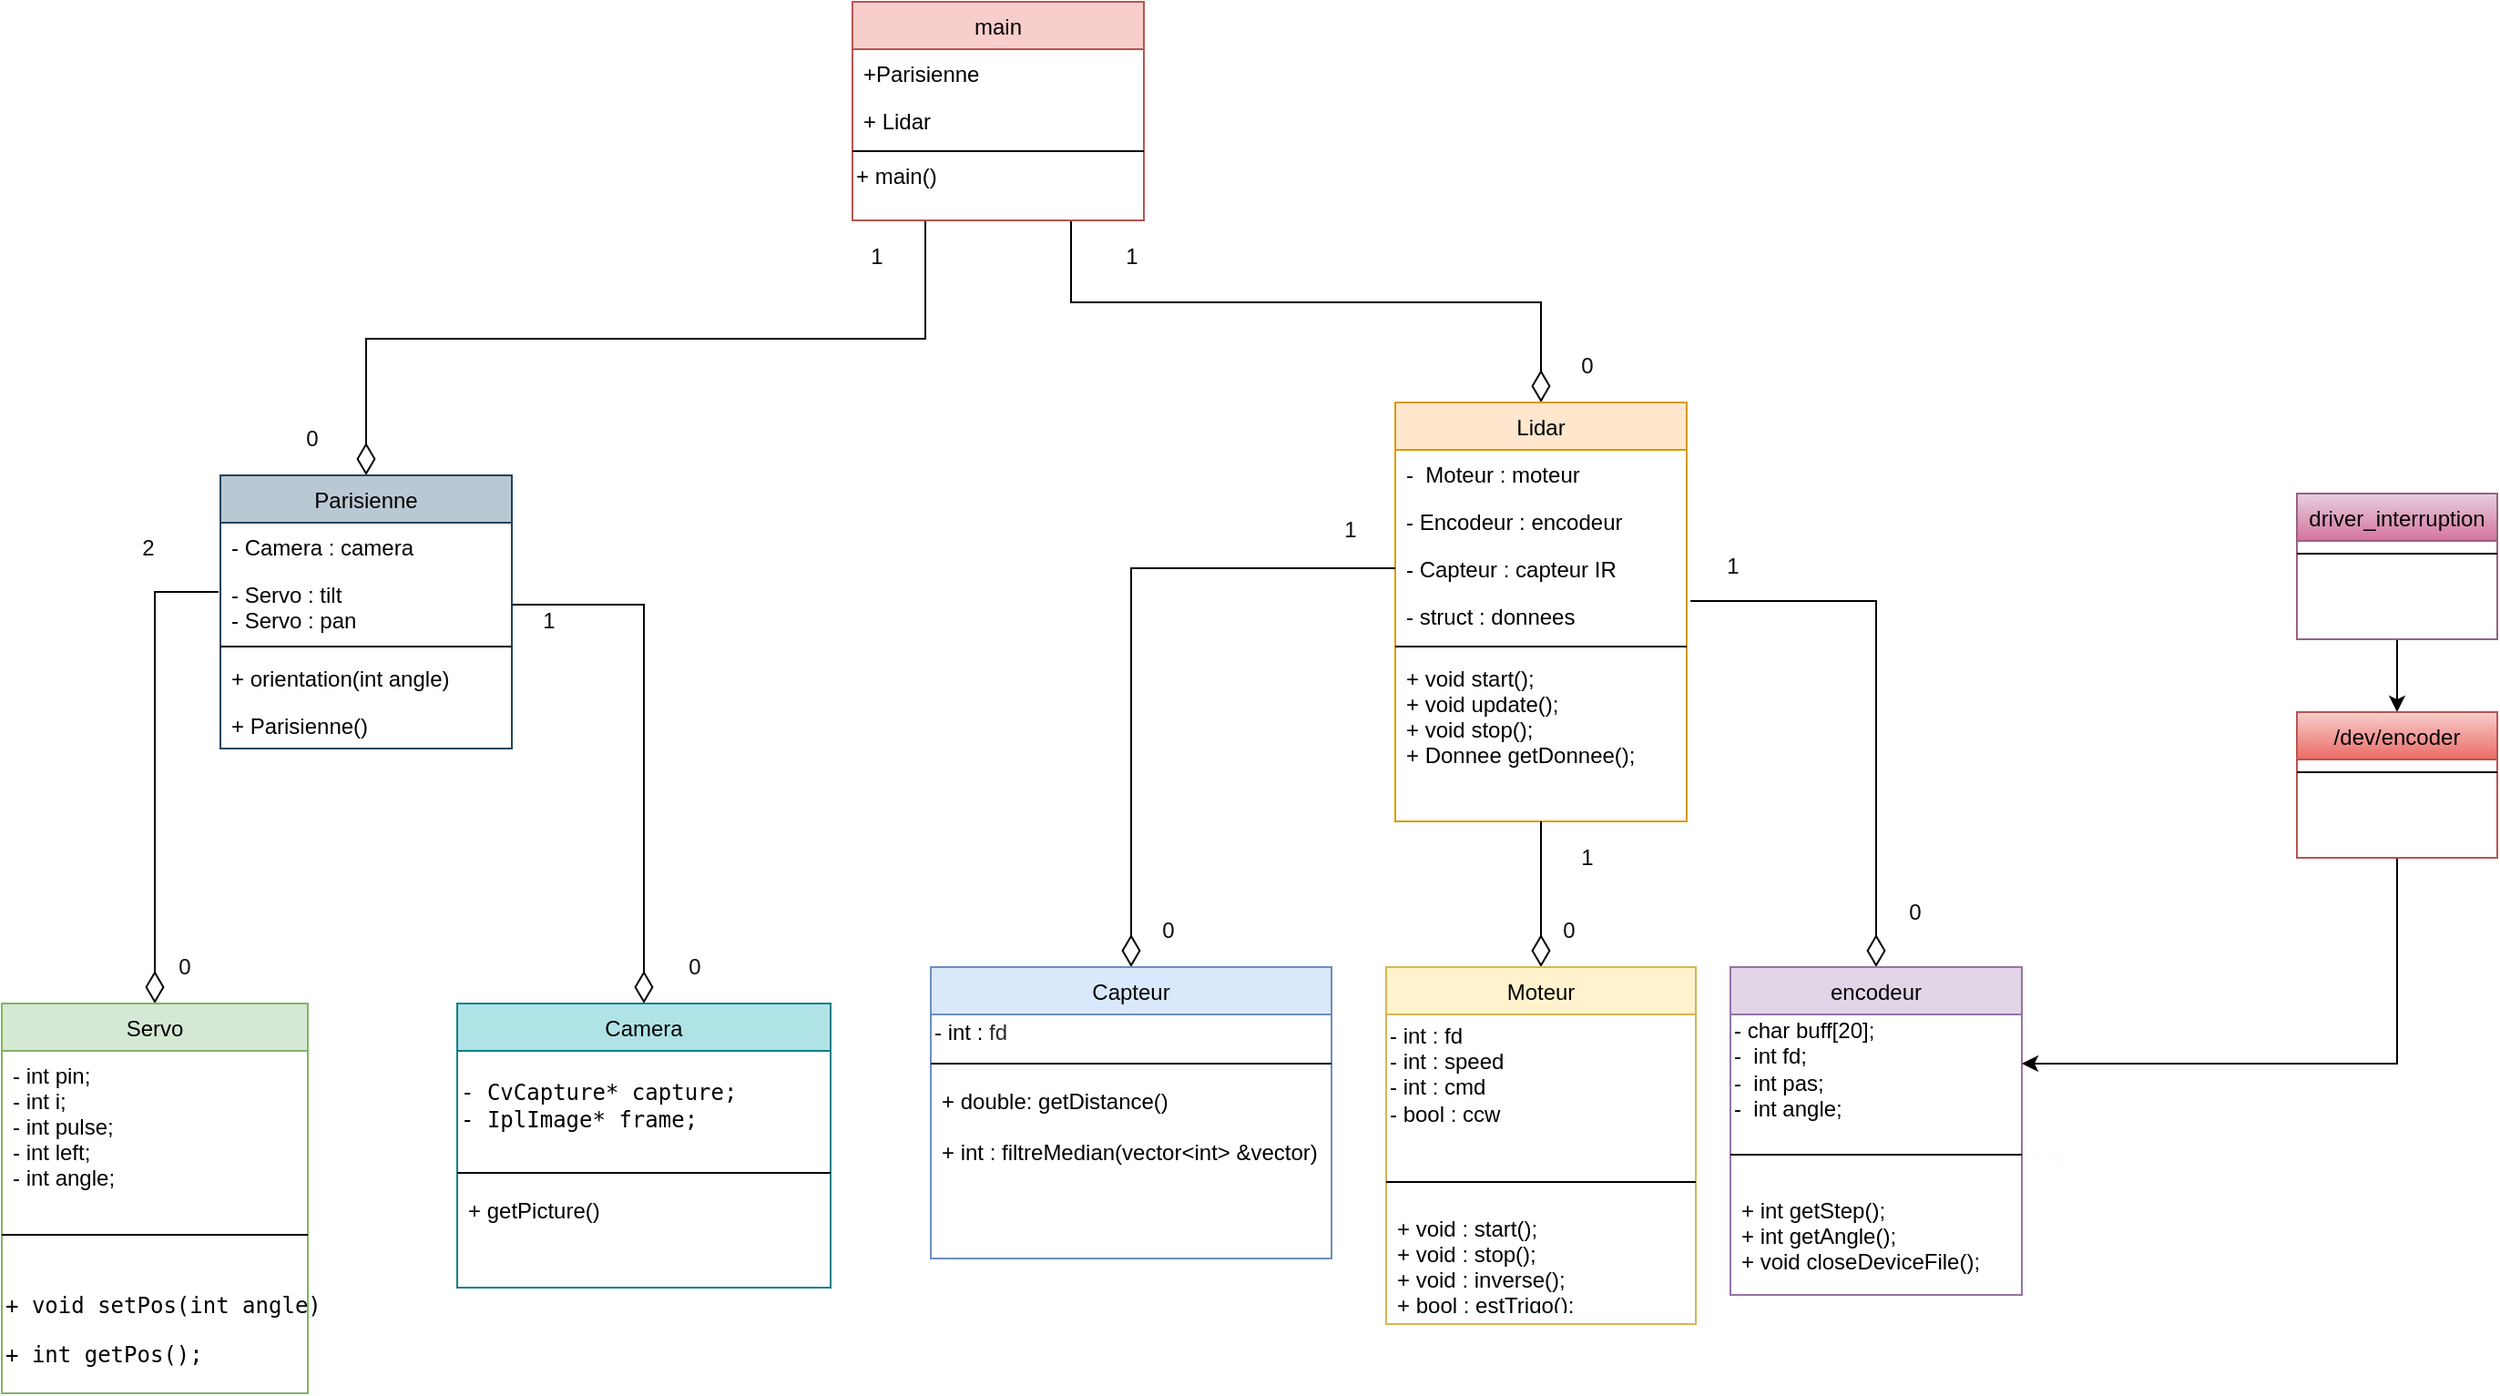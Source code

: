 <mxfile version="14.2.7" type="google"><diagram id="C5RBs43oDa-KdzZeNtuy" name="Page-1"><mxGraphModel dx="1848" dy="1698" grid="1" gridSize="10" guides="1" tooltips="1" connect="1" arrows="1" fold="1" page="1" pageScale="1" pageWidth="827" pageHeight="1169" math="0" shadow="0"><root><mxCell id="WIyWlLk6GJQsqaUBKTNV-0"/><mxCell id="WIyWlLk6GJQsqaUBKTNV-1" parent="WIyWlLk6GJQsqaUBKTNV-0"/><mxCell id="2_xOTHxYHe3HzkXAemIh-42" style="edgeStyle=orthogonalEdgeStyle;rounded=0;orthogonalLoop=1;jettySize=auto;html=1;exitX=0.5;exitY=0;exitDx=0;exitDy=0;entryX=0.75;entryY=1;entryDx=0;entryDy=0;startArrow=diamondThin;startFill=0;startSize=15;endArrow=none;endFill=0;fontColor=#0D0D0D;" edge="1" parent="WIyWlLk6GJQsqaUBKTNV-1" source="zkfFHV4jXpPFQw0GAbJ--0" target="zkfFHV4jXpPFQw0GAbJ--17"><mxGeometry relative="1" as="geometry"/></mxCell><mxCell id="zkfFHV4jXpPFQw0GAbJ--0" value="Lidar" style="swimlane;fontStyle=0;align=center;verticalAlign=top;childLayout=stackLayout;horizontal=1;startSize=26;horizontalStack=0;resizeParent=1;resizeLast=0;collapsible=1;marginBottom=0;rounded=0;shadow=0;strokeWidth=1;fillColor=#ffe6cc;strokeColor=#d79b00;" parent="WIyWlLk6GJQsqaUBKTNV-1" vertex="1"><mxGeometry x="215" y="-10" width="160" height="230" as="geometry"><mxRectangle x="230" y="140" width="160" height="26" as="alternateBounds"/></mxGeometry></mxCell><mxCell id="zkfFHV4jXpPFQw0GAbJ--1" value="-  Moteur : moteur" style="text;align=left;verticalAlign=top;spacingLeft=4;spacingRight=4;overflow=hidden;rotatable=0;points=[[0,0.5],[1,0.5]];portConstraint=eastwest;" parent="zkfFHV4jXpPFQw0GAbJ--0" vertex="1"><mxGeometry y="26" width="160" height="26" as="geometry"/></mxCell><mxCell id="zkfFHV4jXpPFQw0GAbJ--2" value="- Encodeur : encodeur" style="text;align=left;verticalAlign=top;spacingLeft=4;spacingRight=4;overflow=hidden;rotatable=0;points=[[0,0.5],[1,0.5]];portConstraint=eastwest;rounded=0;shadow=0;html=0;" parent="zkfFHV4jXpPFQw0GAbJ--0" vertex="1"><mxGeometry y="52" width="160" height="26" as="geometry"/></mxCell><mxCell id="zkfFHV4jXpPFQw0GAbJ--3" value="- Capteur : capteur IR" style="text;align=left;verticalAlign=top;spacingLeft=4;spacingRight=4;overflow=hidden;rotatable=0;points=[[0,0.5],[1,0.5]];portConstraint=eastwest;rounded=0;shadow=0;html=0;" parent="zkfFHV4jXpPFQw0GAbJ--0" vertex="1"><mxGeometry y="78" width="160" height="26" as="geometry"/></mxCell><mxCell id="2_xOTHxYHe3HzkXAemIh-11" value="- struct : donnees" style="text;align=left;verticalAlign=top;spacingLeft=4;spacingRight=4;overflow=hidden;rotatable=0;points=[[0,0.5],[1,0.5]];portConstraint=eastwest;rounded=0;shadow=0;html=0;" vertex="1" parent="zkfFHV4jXpPFQw0GAbJ--0"><mxGeometry y="104" width="160" height="26" as="geometry"/></mxCell><mxCell id="zkfFHV4jXpPFQw0GAbJ--4" value="" style="line;html=1;strokeWidth=1;align=left;verticalAlign=middle;spacingTop=-1;spacingLeft=3;spacingRight=3;rotatable=0;labelPosition=right;points=[];portConstraint=eastwest;" parent="zkfFHV4jXpPFQw0GAbJ--0" vertex="1"><mxGeometry y="130" width="160" height="8" as="geometry"/></mxCell><mxCell id="zkfFHV4jXpPFQw0GAbJ--5" value="+ void start();&#9;&#10;+ void update(); &#10;+ void stop();&#10;+ Donnee getDonnee();" style="text;align=left;verticalAlign=top;spacingLeft=4;spacingRight=4;overflow=hidden;rotatable=0;points=[[0,0.5],[1,0.5]];portConstraint=eastwest;" parent="zkfFHV4jXpPFQw0GAbJ--0" vertex="1"><mxGeometry y="138" width="160" height="72" as="geometry"/></mxCell><mxCell id="2_xOTHxYHe3HzkXAemIh-41" style="edgeStyle=orthogonalEdgeStyle;rounded=0;orthogonalLoop=1;jettySize=auto;html=1;exitX=0.5;exitY=0;exitDx=0;exitDy=0;entryX=0.25;entryY=1;entryDx=0;entryDy=0;startArrow=diamondThin;startFill=0;startSize=15;endArrow=none;endFill=0;fontColor=#0D0D0D;" edge="1" parent="WIyWlLk6GJQsqaUBKTNV-1" source="zkfFHV4jXpPFQw0GAbJ--6" target="zkfFHV4jXpPFQw0GAbJ--17"><mxGeometry relative="1" as="geometry"/></mxCell><mxCell id="zkfFHV4jXpPFQw0GAbJ--6" value="Parisienne" style="swimlane;fontStyle=0;align=center;verticalAlign=top;childLayout=stackLayout;horizontal=1;startSize=26;horizontalStack=0;resizeParent=1;resizeLast=0;collapsible=1;marginBottom=0;rounded=0;shadow=0;strokeWidth=1;fillColor=#bac8d3;strokeColor=#23445d;" parent="WIyWlLk6GJQsqaUBKTNV-1" vertex="1"><mxGeometry x="-430" y="30" width="160" height="150" as="geometry"><mxRectangle x="130" y="380" width="160" height="26" as="alternateBounds"/></mxGeometry></mxCell><mxCell id="zkfFHV4jXpPFQw0GAbJ--7" value="- Camera : camera" style="text;align=left;verticalAlign=top;spacingLeft=4;spacingRight=4;overflow=hidden;rotatable=0;points=[[0,0.5],[1,0.5]];portConstraint=eastwest;" parent="zkfFHV4jXpPFQw0GAbJ--6" vertex="1"><mxGeometry y="26" width="160" height="26" as="geometry"/></mxCell><mxCell id="zkfFHV4jXpPFQw0GAbJ--8" value="- Servo : tilt&#10;- Servo : pan" style="text;align=left;verticalAlign=top;spacingLeft=4;spacingRight=4;overflow=hidden;rotatable=0;points=[[0,0.5],[1,0.5]];portConstraint=eastwest;rounded=0;shadow=0;html=0;" parent="zkfFHV4jXpPFQw0GAbJ--6" vertex="1"><mxGeometry y="52" width="160" height="38" as="geometry"/></mxCell><mxCell id="zkfFHV4jXpPFQw0GAbJ--9" value="" style="line;html=1;strokeWidth=1;align=left;verticalAlign=middle;spacingTop=-1;spacingLeft=3;spacingRight=3;rotatable=0;labelPosition=right;points=[];portConstraint=eastwest;" parent="zkfFHV4jXpPFQw0GAbJ--6" vertex="1"><mxGeometry y="90" width="160" height="8" as="geometry"/></mxCell><mxCell id="zkfFHV4jXpPFQw0GAbJ--10" value="+ orientation(int angle)&#10;" style="text;align=left;verticalAlign=top;spacingLeft=4;spacingRight=4;overflow=hidden;rotatable=0;points=[[0,0.5],[1,0.5]];portConstraint=eastwest;fontStyle=0" parent="zkfFHV4jXpPFQw0GAbJ--6" vertex="1"><mxGeometry y="98" width="160" height="26" as="geometry"/></mxCell><mxCell id="J2wNKu_QtyxPwZRyOmtp-1" value="+ Parisienne()&#10;" style="text;align=left;verticalAlign=top;spacingLeft=4;spacingRight=4;overflow=hidden;rotatable=0;points=[[0,0.5],[1,0.5]];portConstraint=eastwest;fontStyle=0" parent="zkfFHV4jXpPFQw0GAbJ--6" vertex="1"><mxGeometry y="124" width="160" height="26" as="geometry"/></mxCell><mxCell id="zkfFHV4jXpPFQw0GAbJ--17" value="main" style="swimlane;fontStyle=0;align=center;verticalAlign=top;childLayout=stackLayout;horizontal=1;startSize=26;horizontalStack=0;resizeParent=1;resizeLast=0;collapsible=1;marginBottom=0;rounded=0;shadow=0;strokeWidth=1;fillColor=#f8cecc;strokeColor=#b85450;" parent="WIyWlLk6GJQsqaUBKTNV-1" vertex="1"><mxGeometry x="-83" y="-230" width="160" height="120" as="geometry"><mxRectangle x="550" y="140" width="160" height="26" as="alternateBounds"/></mxGeometry></mxCell><mxCell id="zkfFHV4jXpPFQw0GAbJ--18" value="+Parisienne" style="text;align=left;verticalAlign=top;spacingLeft=4;spacingRight=4;overflow=hidden;rotatable=0;points=[[0,0.5],[1,0.5]];portConstraint=eastwest;" parent="zkfFHV4jXpPFQw0GAbJ--17" vertex="1"><mxGeometry y="26" width="160" height="26" as="geometry"/></mxCell><mxCell id="zkfFHV4jXpPFQw0GAbJ--19" value="+ Lidar" style="text;align=left;verticalAlign=top;spacingLeft=4;spacingRight=4;overflow=hidden;rotatable=0;points=[[0,0.5],[1,0.5]];portConstraint=eastwest;rounded=0;shadow=0;html=0;" parent="zkfFHV4jXpPFQw0GAbJ--17" vertex="1"><mxGeometry y="52" width="160" height="26" as="geometry"/></mxCell><mxCell id="zkfFHV4jXpPFQw0GAbJ--23" value="" style="line;html=1;strokeWidth=1;align=left;verticalAlign=middle;spacingTop=-1;spacingLeft=3;spacingRight=3;rotatable=0;labelPosition=right;points=[];portConstraint=eastwest;" parent="zkfFHV4jXpPFQw0GAbJ--17" vertex="1"><mxGeometry y="78" width="160" height="8" as="geometry"/></mxCell><mxCell id="J2wNKu_QtyxPwZRyOmtp-0" value="+ main()" style="text;html=1;align=left;verticalAlign=middle;resizable=0;points=[];autosize=1;" parent="zkfFHV4jXpPFQw0GAbJ--17" vertex="1"><mxGeometry y="86" width="160" height="20" as="geometry"/></mxCell><mxCell id="2_xOTHxYHe3HzkXAemIh-36" style="edgeStyle=orthogonalEdgeStyle;rounded=0;orthogonalLoop=1;jettySize=auto;html=1;exitX=0.5;exitY=0;exitDx=0;exitDy=0;entryX=0.5;entryY=1;entryDx=0;entryDy=0;startArrow=diamondThin;startFill=0;startSize=15;endArrow=none;endFill=0;fontColor=#0D0D0D;" edge="1" parent="WIyWlLk6GJQsqaUBKTNV-1" source="J2wNKu_QtyxPwZRyOmtp-2" target="zkfFHV4jXpPFQw0GAbJ--0"><mxGeometry relative="1" as="geometry"/></mxCell><mxCell id="J2wNKu_QtyxPwZRyOmtp-2" value="Moteur" style="swimlane;fontStyle=0;align=center;verticalAlign=top;childLayout=stackLayout;horizontal=1;startSize=26;horizontalStack=0;resizeParent=1;resizeLast=0;collapsible=1;marginBottom=0;rounded=0;shadow=0;strokeWidth=1;fillColor=#fff2cc;strokeColor=#d6b656;" parent="WIyWlLk6GJQsqaUBKTNV-1" vertex="1"><mxGeometry x="210" y="300" width="170" height="196" as="geometry"><mxRectangle x="230" y="140" width="160" height="26" as="alternateBounds"/></mxGeometry></mxCell><mxCell id="2_xOTHxYHe3HzkXAemIh-6" value="&lt;div style=&quot;&quot;&gt;&lt;span&gt;- int : fd&lt;/span&gt;&lt;/div&gt;&lt;div style=&quot;&quot;&gt;&lt;span&gt;- int : speed&lt;/span&gt;&lt;/div&gt;&lt;div style=&quot;&quot;&gt;&lt;span&gt;- int : cmd&lt;/span&gt;&lt;/div&gt;&lt;div style=&quot;&quot;&gt;&lt;span&gt;- bool : ccw&lt;/span&gt;&lt;/div&gt;&lt;div style=&quot;&quot;&gt;&lt;br&gt;&lt;/div&gt;" style="text;html=1;align=left;verticalAlign=middle;resizable=0;points=[];autosize=1;" vertex="1" parent="J2wNKu_QtyxPwZRyOmtp-2"><mxGeometry y="26" width="170" height="80" as="geometry"/></mxCell><mxCell id="J2wNKu_QtyxPwZRyOmtp-6" value="" style="line;html=1;strokeWidth=1;align=left;verticalAlign=middle;spacingTop=-1;spacingLeft=3;spacingRight=3;rotatable=0;labelPosition=right;points=[];portConstraint=eastwest;" parent="J2wNKu_QtyxPwZRyOmtp-2" vertex="1"><mxGeometry y="106" width="170" height="24" as="geometry"/></mxCell><mxCell id="J2wNKu_QtyxPwZRyOmtp-7" value="+ void : start(); &#10;+ void : stop(); &#10;+ void : inverse(); &#10;+ bool : estTrigo();" style="text;align=left;verticalAlign=top;spacingLeft=4;spacingRight=4;overflow=hidden;rotatable=0;points=[[0,0.5],[1,0.5]];portConstraint=eastwest;" parent="J2wNKu_QtyxPwZRyOmtp-2" vertex="1"><mxGeometry y="130" width="170" height="56" as="geometry"/></mxCell><mxCell id="2_xOTHxYHe3HzkXAemIh-37" style="edgeStyle=orthogonalEdgeStyle;rounded=0;orthogonalLoop=1;jettySize=auto;html=1;exitX=0.5;exitY=0;exitDx=0;exitDy=0;entryX=0;entryY=0.5;entryDx=0;entryDy=0;startArrow=diamondThin;startFill=0;startSize=15;endArrow=none;endFill=0;fontColor=#0D0D0D;" edge="1" parent="WIyWlLk6GJQsqaUBKTNV-1" source="J2wNKu_QtyxPwZRyOmtp-8" target="zkfFHV4jXpPFQw0GAbJ--3"><mxGeometry relative="1" as="geometry"/></mxCell><mxCell id="J2wNKu_QtyxPwZRyOmtp-8" value="Capteur" style="swimlane;fontStyle=0;align=center;verticalAlign=top;childLayout=stackLayout;horizontal=1;startSize=26;horizontalStack=0;resizeParent=1;resizeLast=0;collapsible=1;marginBottom=0;rounded=0;shadow=0;strokeWidth=1;fillColor=#dae8fc;strokeColor=#6c8ebf;" parent="WIyWlLk6GJQsqaUBKTNV-1" vertex="1"><mxGeometry x="-40" y="300" width="220" height="160" as="geometry"><mxRectangle x="230" y="140" width="160" height="26" as="alternateBounds"/></mxGeometry></mxCell><mxCell id="2_xOTHxYHe3HzkXAemIh-1" value="&lt;span class=&quot;pl-k&quot; style=&quot;box-sizing: border-box ; font-family: , &amp;#34;consolas&amp;#34; , &amp;#34;liberation mono&amp;#34; , &amp;#34;menlo&amp;#34; , monospace ; background-color: rgb(255 , 255 , 255)&quot;&gt;- int :&lt;/span&gt;&lt;span style=&quot;color: rgb(36 , 41 , 46) ; font-family: , &amp;#34;consolas&amp;#34; , &amp;#34;liberation mono&amp;#34; , &amp;#34;menlo&amp;#34; , monospace ; background-color: rgb(255 , 255 , 255)&quot;&gt;&amp;nbsp;fd&lt;/span&gt;" style="text;html=1;align=left;verticalAlign=middle;resizable=0;points=[];autosize=1;" vertex="1" parent="J2wNKu_QtyxPwZRyOmtp-8"><mxGeometry y="26" width="220" height="20" as="geometry"/></mxCell><mxCell id="J2wNKu_QtyxPwZRyOmtp-9" value="" style="line;html=1;strokeWidth=1;align=left;verticalAlign=middle;spacingTop=-1;spacingLeft=3;spacingRight=3;rotatable=0;labelPosition=right;points=[];portConstraint=eastwest;" parent="J2wNKu_QtyxPwZRyOmtp-8" vertex="1"><mxGeometry y="46" width="220" height="14" as="geometry"/></mxCell><mxCell id="J2wNKu_QtyxPwZRyOmtp-10" value="+ double: getDistance()&#10;&#10;+ int : filtreMedian(vector&lt;int&gt; &amp;vector)" style="text;align=left;verticalAlign=top;spacingLeft=4;spacingRight=4;overflow=hidden;rotatable=0;points=[[0,0.5],[1,0.5]];portConstraint=eastwest;" parent="J2wNKu_QtyxPwZRyOmtp-8" vertex="1"><mxGeometry y="60" width="220" height="70" as="geometry"/></mxCell><mxCell id="2_xOTHxYHe3HzkXAemIh-18" style="edgeStyle=orthogonalEdgeStyle;rounded=0;orthogonalLoop=1;jettySize=auto;html=1;exitX=0.5;exitY=0;exitDx=0;exitDy=0;entryX=1.013;entryY=0.192;entryDx=0;entryDy=0;entryPerimeter=0;fontColor=#FFFCFE;endArrow=none;endFill=0;startArrow=diamondThin;startFill=0;startSize=15;" edge="1" parent="WIyWlLk6GJQsqaUBKTNV-1" source="J2wNKu_QtyxPwZRyOmtp-11" target="2_xOTHxYHe3HzkXAemIh-11"><mxGeometry relative="1" as="geometry"/></mxCell><mxCell id="J2wNKu_QtyxPwZRyOmtp-11" value="encodeur" style="swimlane;fontStyle=0;align=center;verticalAlign=top;childLayout=stackLayout;horizontal=1;startSize=26;horizontalStack=0;resizeParent=1;resizeLast=0;collapsible=1;marginBottom=0;rounded=0;shadow=0;strokeWidth=1;fillColor=#e1d5e7;strokeColor=#9673a6;" parent="WIyWlLk6GJQsqaUBKTNV-1" vertex="1"><mxGeometry x="399" y="300" width="160" height="180" as="geometry"><mxRectangle x="230" y="140" width="160" height="26" as="alternateBounds"/></mxGeometry></mxCell><mxCell id="2_xOTHxYHe3HzkXAemIh-9" value="&lt;span&gt;- char buff[20];&lt;br&gt;&lt;/span&gt;&lt;span&gt;-&amp;nbsp; int fd;&lt;br&gt;&lt;/span&gt;&lt;span&gt;-&amp;nbsp; int pas;&lt;br&gt;&lt;/span&gt;&lt;span&gt;-&amp;nbsp; int angle;&lt;/span&gt;&lt;span&gt;&lt;br&gt;&lt;/span&gt;" style="text;html=1;align=left;verticalAlign=middle;resizable=0;points=[];autosize=1;" vertex="1" parent="J2wNKu_QtyxPwZRyOmtp-11"><mxGeometry y="26" width="160" height="60" as="geometry"/></mxCell><mxCell id="J2wNKu_QtyxPwZRyOmtp-12" value="ysg&lt;br&gt;" style="line;html=1;strokeWidth=1;align=left;verticalAlign=middle;spacingTop=-1;spacingLeft=3;spacingRight=3;rotatable=0;labelPosition=right;points=[];portConstraint=eastwest;fontColor=#FFFCFE;" parent="J2wNKu_QtyxPwZRyOmtp-11" vertex="1"><mxGeometry y="86" width="160" height="34" as="geometry"/></mxCell><mxCell id="J2wNKu_QtyxPwZRyOmtp-13" value="+ int getStep();&#10;+ int getAngle();&#10;+ void closeDeviceFile();" style="text;align=left;verticalAlign=top;spacingLeft=4;spacingRight=4;overflow=hidden;rotatable=0;points=[[0,0.5],[1,0.5]];portConstraint=eastwest;" parent="J2wNKu_QtyxPwZRyOmtp-11" vertex="1"><mxGeometry y="120" width="160" height="50" as="geometry"/></mxCell><mxCell id="2_xOTHxYHe3HzkXAemIh-38" style="edgeStyle=orthogonalEdgeStyle;rounded=0;orthogonalLoop=1;jettySize=auto;html=1;exitX=0.5;exitY=0;exitDx=0;exitDy=0;entryX=1;entryY=0.5;entryDx=0;entryDy=0;startArrow=diamondThin;startFill=0;startSize=15;endArrow=none;endFill=0;fontColor=#0D0D0D;" edge="1" parent="WIyWlLk6GJQsqaUBKTNV-1" source="J2wNKu_QtyxPwZRyOmtp-17" target="zkfFHV4jXpPFQw0GAbJ--8"><mxGeometry relative="1" as="geometry"/></mxCell><mxCell id="J2wNKu_QtyxPwZRyOmtp-17" value="Camera" style="swimlane;fontStyle=0;align=center;verticalAlign=top;childLayout=stackLayout;horizontal=1;startSize=26;horizontalStack=0;resizeParent=1;resizeLast=0;collapsible=1;marginBottom=0;rounded=0;shadow=0;strokeWidth=1;fillColor=#b0e3e6;strokeColor=#0e8088;" parent="WIyWlLk6GJQsqaUBKTNV-1" vertex="1"><mxGeometry x="-300" y="320" width="205" height="156" as="geometry"><mxRectangle x="230" y="140" width="160" height="26" as="alternateBounds"/></mxGeometry></mxCell><mxCell id="2_xOTHxYHe3HzkXAemIh-21" value="&lt;pre style=&quot;color: rgb(0 , 0 , 0) ; overflow-wrap: break-word&quot;&gt;- CvCapture* capture;&lt;br/&gt;- IplImage* frame;&lt;/pre&gt;" style="text;html=1;align=left;verticalAlign=middle;resizable=0;points=[];autosize=1;fontColor=#0D0D0D;" vertex="1" parent="J2wNKu_QtyxPwZRyOmtp-17"><mxGeometry y="26" width="205" height="60" as="geometry"/></mxCell><mxCell id="J2wNKu_QtyxPwZRyOmtp-18" value="" style="line;html=1;strokeWidth=1;align=left;verticalAlign=middle;spacingTop=-1;spacingLeft=3;spacingRight=3;rotatable=0;labelPosition=right;points=[];portConstraint=eastwest;" parent="J2wNKu_QtyxPwZRyOmtp-17" vertex="1"><mxGeometry y="86" width="205" height="14" as="geometry"/></mxCell><mxCell id="J2wNKu_QtyxPwZRyOmtp-19" value="+ getPicture()" style="text;align=left;verticalAlign=top;spacingLeft=4;spacingRight=4;overflow=hidden;rotatable=0;points=[[0,0.5],[1,0.5]];portConstraint=eastwest;" parent="J2wNKu_QtyxPwZRyOmtp-17" vertex="1"><mxGeometry y="100" width="205" height="56" as="geometry"/></mxCell><mxCell id="2_xOTHxYHe3HzkXAemIh-39" style="edgeStyle=orthogonalEdgeStyle;rounded=0;orthogonalLoop=1;jettySize=auto;html=1;exitX=0.5;exitY=0;exitDx=0;exitDy=0;entryX=-0.006;entryY=0.316;entryDx=0;entryDy=0;entryPerimeter=0;startArrow=diamondThin;startFill=0;startSize=15;endArrow=none;endFill=0;fontColor=#0D0D0D;" edge="1" parent="WIyWlLk6GJQsqaUBKTNV-1" source="J2wNKu_QtyxPwZRyOmtp-23" target="zkfFHV4jXpPFQw0GAbJ--8"><mxGeometry relative="1" as="geometry"/></mxCell><mxCell id="J2wNKu_QtyxPwZRyOmtp-23" value="Servo" style="swimlane;fontStyle=0;align=center;verticalAlign=top;childLayout=stackLayout;horizontal=1;startSize=26;horizontalStack=0;resizeParent=1;resizeLast=0;collapsible=1;marginBottom=0;rounded=0;shadow=0;strokeWidth=1;fillColor=#d5e8d4;strokeColor=#82b366;" parent="WIyWlLk6GJQsqaUBKTNV-1" vertex="1"><mxGeometry x="-550" y="320" width="168" height="214" as="geometry"><mxRectangle x="230" y="140" width="160" height="26" as="alternateBounds"/></mxGeometry></mxCell><mxCell id="J2wNKu_QtyxPwZRyOmtp-25" value="- int pin;&#10;- int i;&#10;- int pulse;&#10;- int left;&#10;- int angle;" style="text;align=left;verticalAlign=top;spacingLeft=4;spacingRight=4;overflow=hidden;rotatable=0;points=[[0,0.5],[1,0.5]];portConstraint=eastwest;" parent="J2wNKu_QtyxPwZRyOmtp-23" vertex="1"><mxGeometry y="26" width="168" height="84" as="geometry"/></mxCell><mxCell id="J2wNKu_QtyxPwZRyOmtp-24" value="g" style="line;html=1;strokeWidth=1;align=left;verticalAlign=middle;spacingTop=-1;spacingLeft=3;spacingRight=3;rotatable=0;labelPosition=right;points=[];portConstraint=eastwest;fontColor=#FFFFFF;" parent="J2wNKu_QtyxPwZRyOmtp-23" vertex="1"><mxGeometry y="110" width="168" height="34" as="geometry"/></mxCell><mxCell id="2_xOTHxYHe3HzkXAemIh-22" value="&lt;pre style=&quot;color: rgb(0 , 0 , 0) ; overflow-wrap: break-word&quot;&gt;+ void setPos(int angle)&lt;/pre&gt;&lt;pre style=&quot;color: rgb(0 , 0 , 0) ; overflow-wrap: break-word&quot;&gt;+ int getPos();&lt;/pre&gt;" style="text;html=1;align=left;verticalAlign=middle;resizable=0;points=[];autosize=1;fontColor=#0D0D0D;" vertex="1" parent="J2wNKu_QtyxPwZRyOmtp-23"><mxGeometry y="144" width="168" height="70" as="geometry"/></mxCell><mxCell id="2_xOTHxYHe3HzkXAemIh-34" style="edgeStyle=orthogonalEdgeStyle;rounded=0;orthogonalLoop=1;jettySize=auto;html=1;exitX=0.5;exitY=1;exitDx=0;exitDy=0;entryX=0.5;entryY=0;entryDx=0;entryDy=0;fontColor=#0D0D0D;" edge="1" parent="WIyWlLk6GJQsqaUBKTNV-1" source="2_xOTHxYHe3HzkXAemIh-27" target="2_xOTHxYHe3HzkXAemIh-31"><mxGeometry relative="1" as="geometry"/></mxCell><mxCell id="2_xOTHxYHe3HzkXAemIh-27" value="driver_interruption" style="swimlane;fontStyle=0;align=center;verticalAlign=top;childLayout=stackLayout;horizontal=1;startSize=26;horizontalStack=0;resizeParent=1;resizeLast=0;collapsible=1;marginBottom=0;rounded=0;shadow=0;strokeWidth=1;fillColor=#e6d0de;strokeColor=#996185;gradientColor=#d5739d;" vertex="1" parent="WIyWlLk6GJQsqaUBKTNV-1"><mxGeometry x="710" y="40" width="110" height="80" as="geometry"><mxRectangle x="230" y="140" width="160" height="26" as="alternateBounds"/></mxGeometry></mxCell><mxCell id="2_xOTHxYHe3HzkXAemIh-29" value="" style="line;html=1;strokeWidth=1;align=left;verticalAlign=middle;spacingTop=-1;spacingLeft=3;spacingRight=3;rotatable=0;labelPosition=right;points=[];portConstraint=eastwest;" vertex="1" parent="2_xOTHxYHe3HzkXAemIh-27"><mxGeometry y="26" width="110" height="14" as="geometry"/></mxCell><mxCell id="2_xOTHxYHe3HzkXAemIh-33" style="edgeStyle=orthogonalEdgeStyle;rounded=0;orthogonalLoop=1;jettySize=auto;html=1;exitX=0.5;exitY=1;exitDx=0;exitDy=0;entryX=1;entryY=0.45;entryDx=0;entryDy=0;entryPerimeter=0;fontColor=#0D0D0D;" edge="1" parent="WIyWlLk6GJQsqaUBKTNV-1" source="2_xOTHxYHe3HzkXAemIh-31" target="2_xOTHxYHe3HzkXAemIh-9"><mxGeometry relative="1" as="geometry"/></mxCell><mxCell id="2_xOTHxYHe3HzkXAemIh-31" value="/dev/encoder" style="swimlane;fontStyle=0;align=center;verticalAlign=top;childLayout=stackLayout;horizontal=1;startSize=26;horizontalStack=0;resizeParent=1;resizeLast=0;collapsible=1;marginBottom=0;rounded=0;shadow=0;strokeWidth=1;fillColor=#f8cecc;strokeColor=#b85450;gradientColor=#ea6b66;" vertex="1" parent="WIyWlLk6GJQsqaUBKTNV-1"><mxGeometry x="710" y="160" width="110" height="80" as="geometry"><mxRectangle x="230" y="140" width="160" height="26" as="alternateBounds"/></mxGeometry></mxCell><mxCell id="2_xOTHxYHe3HzkXAemIh-32" value="" style="line;html=1;strokeWidth=1;align=left;verticalAlign=middle;spacingTop=-1;spacingLeft=3;spacingRight=3;rotatable=0;labelPosition=right;points=[];portConstraint=eastwest;" vertex="1" parent="2_xOTHxYHe3HzkXAemIh-31"><mxGeometry y="26" width="110" height="14" as="geometry"/></mxCell><mxCell id="2_xOTHxYHe3HzkXAemIh-43" value="1" style="text;html=1;align=center;verticalAlign=middle;resizable=0;points=[];autosize=1;fontColor=#0D0D0D;" vertex="1" parent="WIyWlLk6GJQsqaUBKTNV-1"><mxGeometry x="60" y="-100" width="20" height="20" as="geometry"/></mxCell><mxCell id="2_xOTHxYHe3HzkXAemIh-44" value="0" style="text;html=1;align=center;verticalAlign=middle;resizable=0;points=[];autosize=1;fontColor=#0D0D0D;" vertex="1" parent="WIyWlLk6GJQsqaUBKTNV-1"><mxGeometry x="310" y="-40" width="20" height="20" as="geometry"/></mxCell><mxCell id="2_xOTHxYHe3HzkXAemIh-45" value="1" style="text;html=1;align=center;verticalAlign=middle;resizable=0;points=[];autosize=1;fontColor=#0D0D0D;" vertex="1" parent="WIyWlLk6GJQsqaUBKTNV-1"><mxGeometry x="-80" y="-100" width="20" height="20" as="geometry"/></mxCell><mxCell id="2_xOTHxYHe3HzkXAemIh-46" value="0" style="text;html=1;align=center;verticalAlign=middle;resizable=0;points=[];autosize=1;fontColor=#0D0D0D;" vertex="1" parent="WIyWlLk6GJQsqaUBKTNV-1"><mxGeometry x="-390" width="20" height="20" as="geometry"/></mxCell><mxCell id="2_xOTHxYHe3HzkXAemIh-47" value="0" style="text;html=1;align=center;verticalAlign=middle;resizable=0;points=[];autosize=1;fontColor=#0D0D0D;" vertex="1" parent="WIyWlLk6GJQsqaUBKTNV-1"><mxGeometry x="-180" y="290" width="20" height="20" as="geometry"/></mxCell><mxCell id="2_xOTHxYHe3HzkXAemIh-48" value="1" style="text;html=1;align=center;verticalAlign=middle;resizable=0;points=[];autosize=1;fontColor=#0D0D0D;" vertex="1" parent="WIyWlLk6GJQsqaUBKTNV-1"><mxGeometry x="-260" y="100" width="20" height="20" as="geometry"/></mxCell><mxCell id="2_xOTHxYHe3HzkXAemIh-49" value="2" style="text;html=1;align=center;verticalAlign=middle;resizable=0;points=[];autosize=1;fontColor=#0D0D0D;" vertex="1" parent="WIyWlLk6GJQsqaUBKTNV-1"><mxGeometry x="-480" y="60" width="20" height="20" as="geometry"/></mxCell><mxCell id="2_xOTHxYHe3HzkXAemIh-50" value="0" style="text;html=1;align=center;verticalAlign=middle;resizable=0;points=[];autosize=1;fontColor=#0D0D0D;" vertex="1" parent="WIyWlLk6GJQsqaUBKTNV-1"><mxGeometry x="-460" y="290" width="20" height="20" as="geometry"/></mxCell><mxCell id="2_xOTHxYHe3HzkXAemIh-51" value="0" style="text;html=1;align=center;verticalAlign=middle;resizable=0;points=[];autosize=1;fontColor=#0D0D0D;" vertex="1" parent="WIyWlLk6GJQsqaUBKTNV-1"><mxGeometry x="80" y="270" width="20" height="20" as="geometry"/></mxCell><mxCell id="2_xOTHxYHe3HzkXAemIh-52" value="0" style="text;html=1;align=center;verticalAlign=middle;resizable=0;points=[];autosize=1;fontColor=#0D0D0D;" vertex="1" parent="WIyWlLk6GJQsqaUBKTNV-1"><mxGeometry x="300" y="270" width="20" height="20" as="geometry"/></mxCell><mxCell id="2_xOTHxYHe3HzkXAemIh-53" value="0" style="text;html=1;align=center;verticalAlign=middle;resizable=0;points=[];autosize=1;fontColor=#0D0D0D;" vertex="1" parent="WIyWlLk6GJQsqaUBKTNV-1"><mxGeometry x="490" y="260" width="20" height="20" as="geometry"/></mxCell><mxCell id="2_xOTHxYHe3HzkXAemIh-54" value="1" style="text;html=1;align=center;verticalAlign=middle;resizable=0;points=[];autosize=1;fontColor=#0D0D0D;" vertex="1" parent="WIyWlLk6GJQsqaUBKTNV-1"><mxGeometry x="390" y="70" width="20" height="20" as="geometry"/></mxCell><mxCell id="2_xOTHxYHe3HzkXAemIh-55" value="1" style="text;html=1;align=center;verticalAlign=middle;resizable=0;points=[];autosize=1;fontColor=#0D0D0D;" vertex="1" parent="WIyWlLk6GJQsqaUBKTNV-1"><mxGeometry x="180" y="50" width="20" height="20" as="geometry"/></mxCell><mxCell id="2_xOTHxYHe3HzkXAemIh-56" value="1" style="text;html=1;align=center;verticalAlign=middle;resizable=0;points=[];autosize=1;fontColor=#0D0D0D;" vertex="1" parent="WIyWlLk6GJQsqaUBKTNV-1"><mxGeometry x="310" y="230" width="20" height="20" as="geometry"/></mxCell></root></mxGraphModel></diagram></mxfile>